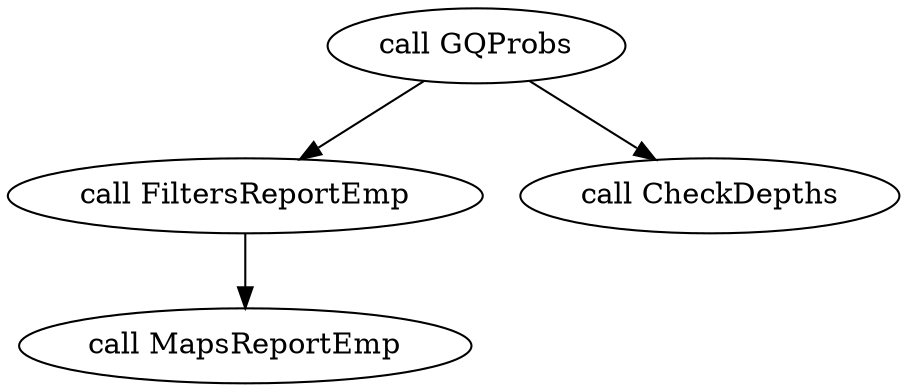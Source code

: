 digraph SNPCallerMaps {
  #rankdir=LR;
  compound=true;

  # Links
  CALL_GQProbs -> CALL_FiltersReportEmp
  CALL_FiltersReportEmp -> CALL_MapsReportEmp
  CALL_GQProbs -> CALL_CheckDepths

  # Nodes
  CALL_FiltersReportEmp [label="call FiltersReportEmp"]
  CALL_MapsReportEmp [label="call MapsReportEmp"]
  CALL_GQProbs [label="call GQProbs"]
  CALL_CheckDepths [label="call CheckDepths"]
}
